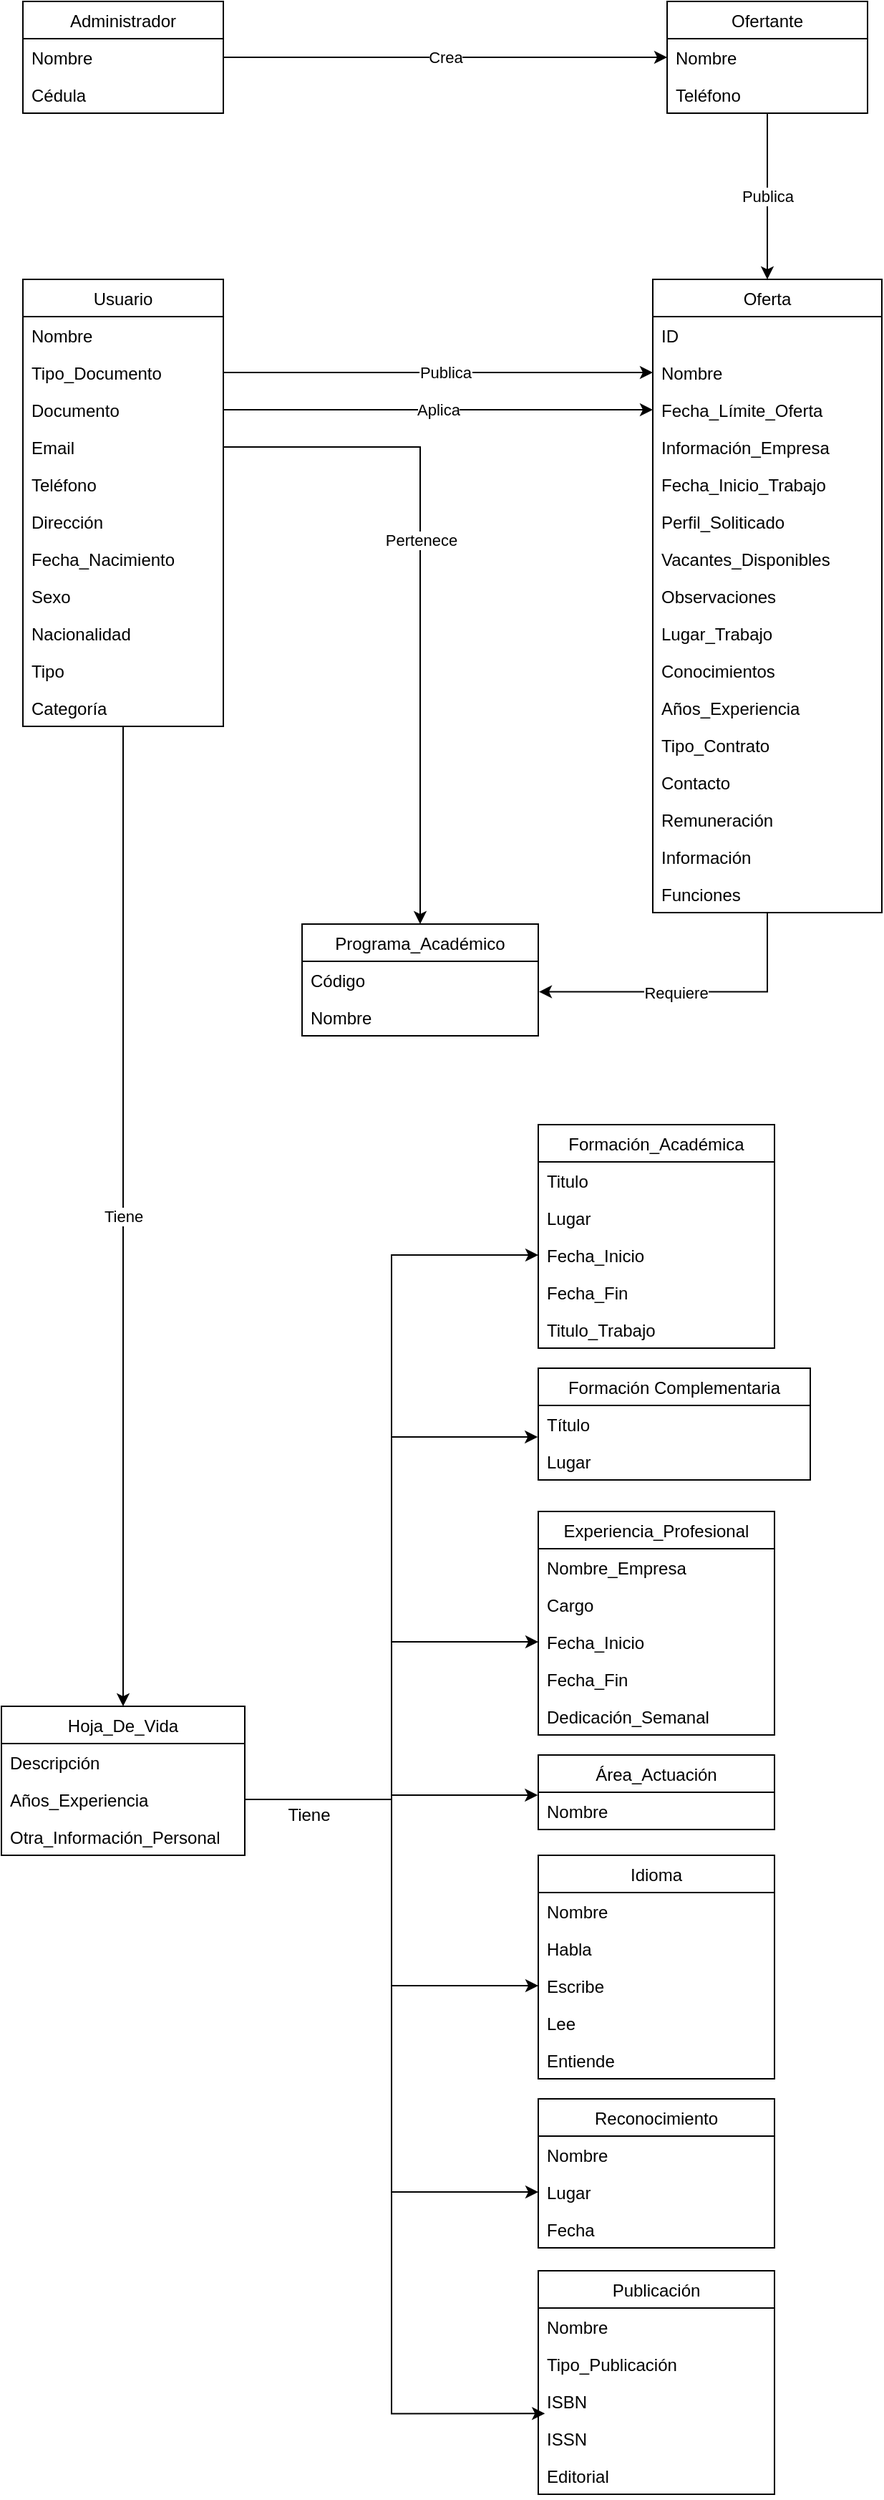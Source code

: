 <mxfile version="13.7.9" type="google"><diagram id="W8SUB6rRQYlRWRhU477n" name="Page-1"><mxGraphModel dx="1847" dy="752" grid="1" gridSize="10" guides="1" tooltips="1" connect="1" arrows="1" fold="1" page="1" pageScale="1" pageWidth="850" pageHeight="1100" math="0" shadow="0"><root><mxCell id="0"/><mxCell id="1" parent="0"/><mxCell id="_1MFrp4ON_jTiekB9Ncy-29" value="Publica" style="edgeStyle=orthogonalEdgeStyle;rounded=0;orthogonalLoop=1;jettySize=auto;html=1;" parent="1" source="_1MFrp4ON_jTiekB9Ncy-9" target="_1MFrp4ON_jTiekB9Ncy-22" edge="1"><mxGeometry relative="1" as="geometry"/></mxCell><mxCell id="_1MFrp4ON_jTiekB9Ncy-28" value="Crea" style="edgeStyle=orthogonalEdgeStyle;rounded=0;orthogonalLoop=1;jettySize=auto;html=1;exitX=1;exitY=0.5;exitDx=0;exitDy=0;entryX=0;entryY=0.5;entryDx=0;entryDy=0;" parent="1" source="_1MFrp4ON_jTiekB9Ncy-13" target="_1MFrp4ON_jTiekB9Ncy-10" edge="1"><mxGeometry relative="1" as="geometry"/></mxCell><mxCell id="_1MFrp4ON_jTiekB9Ncy-27" value="Aplica" style="edgeStyle=orthogonalEdgeStyle;rounded=0;orthogonalLoop=1;jettySize=auto;html=1;exitX=1;exitY=0.5;exitDx=0;exitDy=0;entryX=0;entryY=0.5;entryDx=0;entryDy=0;" parent="1" source="_1MFrp4ON_jTiekB9Ncy-4" target="_1MFrp4ON_jTiekB9Ncy-25" edge="1"><mxGeometry relative="1" as="geometry"/></mxCell><mxCell id="w2sR01yXSiwEqAuDn_Z_-28" style="edgeStyle=orthogonalEdgeStyle;rounded=0;orthogonalLoop=1;jettySize=auto;html=1;exitX=0.5;exitY=1;exitDx=0;exitDy=0;entryX=1.003;entryY=0.818;entryDx=0;entryDy=0;entryPerimeter=0;" parent="1" source="_1MFrp4ON_jTiekB9Ncy-22" target="w2sR01yXSiwEqAuDn_Z_-24" edge="1"><mxGeometry relative="1" as="geometry"/></mxCell><mxCell id="w2sR01yXSiwEqAuDn_Z_-32" value="Requiere" style="edgeLabel;html=1;align=center;verticalAlign=middle;resizable=0;points=[];" parent="w2sR01yXSiwEqAuDn_Z_-28" vertex="1" connectable="0"><mxGeometry x="0.118" relative="1" as="geometry"><mxPoint as="offset"/></mxGeometry></mxCell><mxCell id="_1MFrp4ON_jTiekB9Ncy-22" value="Oferta" style="swimlane;fontStyle=0;childLayout=stackLayout;horizontal=1;startSize=26;fillColor=none;horizontalStack=0;resizeParent=1;resizeParentMax=0;resizeLast=0;collapsible=1;marginBottom=0;" parent="1" vertex="1"><mxGeometry x="480" y="300" width="160" height="442" as="geometry"/></mxCell><mxCell id="_1MFrp4ON_jTiekB9Ncy-23" value="ID" style="text;strokeColor=none;fillColor=none;align=left;verticalAlign=top;spacingLeft=4;spacingRight=4;overflow=hidden;rotatable=0;points=[[0,0.5],[1,0.5]];portConstraint=eastwest;" parent="_1MFrp4ON_jTiekB9Ncy-22" vertex="1"><mxGeometry y="26" width="160" height="26" as="geometry"/></mxCell><mxCell id="_1MFrp4ON_jTiekB9Ncy-24" value="Nombre" style="text;strokeColor=none;fillColor=none;align=left;verticalAlign=top;spacingLeft=4;spacingRight=4;overflow=hidden;rotatable=0;points=[[0,0.5],[1,0.5]];portConstraint=eastwest;" parent="_1MFrp4ON_jTiekB9Ncy-22" vertex="1"><mxGeometry y="52" width="160" height="26" as="geometry"/></mxCell><mxCell id="_1MFrp4ON_jTiekB9Ncy-25" value="Fecha_Límite_Oferta" style="text;strokeColor=none;fillColor=none;align=left;verticalAlign=top;spacingLeft=4;spacingRight=4;overflow=hidden;rotatable=0;points=[[0,0.5],[1,0.5]];portConstraint=eastwest;" parent="_1MFrp4ON_jTiekB9Ncy-22" vertex="1"><mxGeometry y="78" width="160" height="26" as="geometry"/></mxCell><mxCell id="w2sR01yXSiwEqAuDn_Z_-7" value="Información_Empresa" style="text;strokeColor=none;fillColor=none;align=left;verticalAlign=top;spacingLeft=4;spacingRight=4;overflow=hidden;rotatable=0;points=[[0,0.5],[1,0.5]];portConstraint=eastwest;" parent="_1MFrp4ON_jTiekB9Ncy-22" vertex="1"><mxGeometry y="104" width="160" height="26" as="geometry"/></mxCell><mxCell id="w2sR01yXSiwEqAuDn_Z_-8" value="Fecha_Inicio_Trabajo" style="text;strokeColor=none;fillColor=none;align=left;verticalAlign=top;spacingLeft=4;spacingRight=4;overflow=hidden;rotatable=0;points=[[0,0.5],[1,0.5]];portConstraint=eastwest;" parent="_1MFrp4ON_jTiekB9Ncy-22" vertex="1"><mxGeometry y="130" width="160" height="26" as="geometry"/></mxCell><mxCell id="w2sR01yXSiwEqAuDn_Z_-9" value="Perfil_Soliticado" style="text;strokeColor=none;fillColor=none;align=left;verticalAlign=top;spacingLeft=4;spacingRight=4;overflow=hidden;rotatable=0;points=[[0,0.5],[1,0.5]];portConstraint=eastwest;" parent="_1MFrp4ON_jTiekB9Ncy-22" vertex="1"><mxGeometry y="156" width="160" height="26" as="geometry"/></mxCell><mxCell id="w2sR01yXSiwEqAuDn_Z_-10" value="Vacantes_Disponibles" style="text;strokeColor=none;fillColor=none;align=left;verticalAlign=top;spacingLeft=4;spacingRight=4;overflow=hidden;rotatable=0;points=[[0,0.5],[1,0.5]];portConstraint=eastwest;" parent="_1MFrp4ON_jTiekB9Ncy-22" vertex="1"><mxGeometry y="182" width="160" height="26" as="geometry"/></mxCell><mxCell id="w2sR01yXSiwEqAuDn_Z_-11" value="Observaciones" style="text;strokeColor=none;fillColor=none;align=left;verticalAlign=top;spacingLeft=4;spacingRight=4;overflow=hidden;rotatable=0;points=[[0,0.5],[1,0.5]];portConstraint=eastwest;" parent="_1MFrp4ON_jTiekB9Ncy-22" vertex="1"><mxGeometry y="208" width="160" height="26" as="geometry"/></mxCell><mxCell id="w2sR01yXSiwEqAuDn_Z_-12" value="Lugar_Trabajo" style="text;strokeColor=none;fillColor=none;align=left;verticalAlign=top;spacingLeft=4;spacingRight=4;overflow=hidden;rotatable=0;points=[[0,0.5],[1,0.5]];portConstraint=eastwest;" parent="_1MFrp4ON_jTiekB9Ncy-22" vertex="1"><mxGeometry y="234" width="160" height="26" as="geometry"/></mxCell><mxCell id="w2sR01yXSiwEqAuDn_Z_-13" value="Conocimientos" style="text;strokeColor=none;fillColor=none;align=left;verticalAlign=top;spacingLeft=4;spacingRight=4;overflow=hidden;rotatable=0;points=[[0,0.5],[1,0.5]];portConstraint=eastwest;" parent="_1MFrp4ON_jTiekB9Ncy-22" vertex="1"><mxGeometry y="260" width="160" height="26" as="geometry"/></mxCell><mxCell id="w2sR01yXSiwEqAuDn_Z_-14" value="Años_Experiencia" style="text;strokeColor=none;fillColor=none;align=left;verticalAlign=top;spacingLeft=4;spacingRight=4;overflow=hidden;rotatable=0;points=[[0,0.5],[1,0.5]];portConstraint=eastwest;" parent="_1MFrp4ON_jTiekB9Ncy-22" vertex="1"><mxGeometry y="286" width="160" height="26" as="geometry"/></mxCell><mxCell id="w2sR01yXSiwEqAuDn_Z_-15" value="Tipo_Contrato" style="text;strokeColor=none;fillColor=none;align=left;verticalAlign=top;spacingLeft=4;spacingRight=4;overflow=hidden;rotatable=0;points=[[0,0.5],[1,0.5]];portConstraint=eastwest;" parent="_1MFrp4ON_jTiekB9Ncy-22" vertex="1"><mxGeometry y="312" width="160" height="26" as="geometry"/></mxCell><mxCell id="w2sR01yXSiwEqAuDn_Z_-16" value="Contacto" style="text;strokeColor=none;fillColor=none;align=left;verticalAlign=top;spacingLeft=4;spacingRight=4;overflow=hidden;rotatable=0;points=[[0,0.5],[1,0.5]];portConstraint=eastwest;" parent="_1MFrp4ON_jTiekB9Ncy-22" vertex="1"><mxGeometry y="338" width="160" height="26" as="geometry"/></mxCell><mxCell id="w2sR01yXSiwEqAuDn_Z_-17" value="Remuneración" style="text;strokeColor=none;fillColor=none;align=left;verticalAlign=top;spacingLeft=4;spacingRight=4;overflow=hidden;rotatable=0;points=[[0,0.5],[1,0.5]];portConstraint=eastwest;" parent="_1MFrp4ON_jTiekB9Ncy-22" vertex="1"><mxGeometry y="364" width="160" height="26" as="geometry"/></mxCell><mxCell id="w2sR01yXSiwEqAuDn_Z_-30" value="Información" style="text;strokeColor=none;fillColor=none;align=left;verticalAlign=top;spacingLeft=4;spacingRight=4;overflow=hidden;rotatable=0;points=[[0,0.5],[1,0.5]];portConstraint=eastwest;" parent="_1MFrp4ON_jTiekB9Ncy-22" vertex="1"><mxGeometry y="390" width="160" height="26" as="geometry"/></mxCell><mxCell id="w2sR01yXSiwEqAuDn_Z_-31" value="Funciones" style="text;strokeColor=none;fillColor=none;align=left;verticalAlign=top;spacingLeft=4;spacingRight=4;overflow=hidden;rotatable=0;points=[[0,0.5],[1,0.5]];portConstraint=eastwest;" parent="_1MFrp4ON_jTiekB9Ncy-22" vertex="1"><mxGeometry y="416" width="160" height="26" as="geometry"/></mxCell><mxCell id="w2sR01yXSiwEqAuDn_Z_-27" style="edgeStyle=orthogonalEdgeStyle;rounded=0;orthogonalLoop=1;jettySize=auto;html=1;exitX=1;exitY=0.5;exitDx=0;exitDy=0;" parent="1" source="w2sR01yXSiwEqAuDn_Z_-1" target="w2sR01yXSiwEqAuDn_Z_-23" edge="1"><mxGeometry relative="1" as="geometry"/></mxCell><mxCell id="w2sR01yXSiwEqAuDn_Z_-29" value="Pertenece" style="edgeLabel;html=1;align=center;verticalAlign=middle;resizable=0;points=[];" parent="w2sR01yXSiwEqAuDn_Z_-27" vertex="1" connectable="0"><mxGeometry x="-0.394" y="-76" relative="1" as="geometry"><mxPoint x="76.03" y="60.18" as="offset"/></mxGeometry></mxCell><mxCell id="FNVbWmkA-5Mu5kTWv8xC-1" style="edgeStyle=orthogonalEdgeStyle;rounded=0;orthogonalLoop=1;jettySize=auto;html=1;exitX=1;exitY=0.5;exitDx=0;exitDy=0;entryX=0;entryY=0.5;entryDx=0;entryDy=0;" edge="1" parent="1" source="_1MFrp4ON_jTiekB9Ncy-3" target="_1MFrp4ON_jTiekB9Ncy-24"><mxGeometry relative="1" as="geometry"/></mxCell><mxCell id="FNVbWmkA-5Mu5kTWv8xC-2" value="Publica" style="edgeLabel;html=1;align=center;verticalAlign=middle;resizable=0;points=[];" vertex="1" connectable="0" parent="FNVbWmkA-5Mu5kTWv8xC-1"><mxGeometry x="0.142" y="1" relative="1" as="geometry"><mxPoint x="-17" y="1" as="offset"/></mxGeometry></mxCell><mxCell id="FNVbWmkA-5Mu5kTWv8xC-12" value="Tiene" style="edgeStyle=orthogonalEdgeStyle;rounded=0;orthogonalLoop=1;jettySize=auto;html=1;exitX=0.5;exitY=1;exitDx=0;exitDy=0;entryX=0.5;entryY=0;entryDx=0;entryDy=0;" edge="1" parent="1" source="_1MFrp4ON_jTiekB9Ncy-1" target="_1MFrp4ON_jTiekB9Ncy-17"><mxGeometry relative="1" as="geometry"/></mxCell><mxCell id="_1MFrp4ON_jTiekB9Ncy-1" value="Usuario" style="swimlane;fontStyle=0;childLayout=stackLayout;horizontal=1;startSize=26;fillColor=none;horizontalStack=0;resizeParent=1;resizeParentMax=0;resizeLast=0;collapsible=1;marginBottom=0;" parent="1" vertex="1"><mxGeometry x="40" y="300" width="140" height="312" as="geometry"/></mxCell><mxCell id="_1MFrp4ON_jTiekB9Ncy-2" value="Nombre" style="text;strokeColor=none;fillColor=none;align=left;verticalAlign=top;spacingLeft=4;spacingRight=4;overflow=hidden;rotatable=0;points=[[0,0.5],[1,0.5]];portConstraint=eastwest;" parent="_1MFrp4ON_jTiekB9Ncy-1" vertex="1"><mxGeometry y="26" width="140" height="26" as="geometry"/></mxCell><mxCell id="_1MFrp4ON_jTiekB9Ncy-3" value="Tipo_Documento" style="text;strokeColor=none;fillColor=none;align=left;verticalAlign=top;spacingLeft=4;spacingRight=4;overflow=hidden;rotatable=0;points=[[0,0.5],[1,0.5]];portConstraint=eastwest;" parent="_1MFrp4ON_jTiekB9Ncy-1" vertex="1"><mxGeometry y="52" width="140" height="26" as="geometry"/></mxCell><mxCell id="_1MFrp4ON_jTiekB9Ncy-4" value="Documento" style="text;strokeColor=none;fillColor=none;align=left;verticalAlign=top;spacingLeft=4;spacingRight=4;overflow=hidden;rotatable=0;points=[[0,0.5],[1,0.5]];portConstraint=eastwest;" parent="_1MFrp4ON_jTiekB9Ncy-1" vertex="1"><mxGeometry y="78" width="140" height="26" as="geometry"/></mxCell><mxCell id="w2sR01yXSiwEqAuDn_Z_-1" value="Email" style="text;strokeColor=none;fillColor=none;align=left;verticalAlign=top;spacingLeft=4;spacingRight=4;overflow=hidden;rotatable=0;points=[[0,0.5],[1,0.5]];portConstraint=eastwest;" parent="_1MFrp4ON_jTiekB9Ncy-1" vertex="1"><mxGeometry y="104" width="140" height="26" as="geometry"/></mxCell><mxCell id="w2sR01yXSiwEqAuDn_Z_-2" value="Teléfono" style="text;strokeColor=none;fillColor=none;align=left;verticalAlign=top;spacingLeft=4;spacingRight=4;overflow=hidden;rotatable=0;points=[[0,0.5],[1,0.5]];portConstraint=eastwest;" parent="_1MFrp4ON_jTiekB9Ncy-1" vertex="1"><mxGeometry y="130" width="140" height="26" as="geometry"/></mxCell><mxCell id="w2sR01yXSiwEqAuDn_Z_-3" value="Dirección" style="text;strokeColor=none;fillColor=none;align=left;verticalAlign=top;spacingLeft=4;spacingRight=4;overflow=hidden;rotatable=0;points=[[0,0.5],[1,0.5]];portConstraint=eastwest;" parent="_1MFrp4ON_jTiekB9Ncy-1" vertex="1"><mxGeometry y="156" width="140" height="26" as="geometry"/></mxCell><mxCell id="FNVbWmkA-5Mu5kTWv8xC-11" value="Fecha_Nacimiento" style="text;strokeColor=none;fillColor=none;align=left;verticalAlign=top;spacingLeft=4;spacingRight=4;overflow=hidden;rotatable=0;points=[[0,0.5],[1,0.5]];portConstraint=eastwest;" vertex="1" parent="_1MFrp4ON_jTiekB9Ncy-1"><mxGeometry y="182" width="140" height="26" as="geometry"/></mxCell><mxCell id="FNVbWmkA-5Mu5kTWv8xC-40" value="Sexo" style="text;strokeColor=none;fillColor=none;align=left;verticalAlign=top;spacingLeft=4;spacingRight=4;overflow=hidden;rotatable=0;points=[[0,0.5],[1,0.5]];portConstraint=eastwest;" vertex="1" parent="_1MFrp4ON_jTiekB9Ncy-1"><mxGeometry y="208" width="140" height="26" as="geometry"/></mxCell><mxCell id="FNVbWmkA-5Mu5kTWv8xC-41" value="Nacionalidad" style="text;strokeColor=none;fillColor=none;align=left;verticalAlign=top;spacingLeft=4;spacingRight=4;overflow=hidden;rotatable=0;points=[[0,0.5],[1,0.5]];portConstraint=eastwest;" vertex="1" parent="_1MFrp4ON_jTiekB9Ncy-1"><mxGeometry y="234" width="140" height="26" as="geometry"/></mxCell><mxCell id="FNVbWmkA-5Mu5kTWv8xC-13" value="Tipo" style="text;strokeColor=none;fillColor=none;align=left;verticalAlign=top;spacingLeft=4;spacingRight=4;overflow=hidden;rotatable=0;points=[[0,0.5],[1,0.5]];portConstraint=eastwest;" vertex="1" parent="_1MFrp4ON_jTiekB9Ncy-1"><mxGeometry y="260" width="140" height="26" as="geometry"/></mxCell><mxCell id="FNVbWmkA-5Mu5kTWv8xC-42" value="Categoría" style="text;strokeColor=none;fillColor=none;align=left;verticalAlign=top;spacingLeft=4;spacingRight=4;overflow=hidden;rotatable=0;points=[[0,0.5],[1,0.5]];portConstraint=eastwest;" vertex="1" parent="_1MFrp4ON_jTiekB9Ncy-1"><mxGeometry y="286" width="140" height="26" as="geometry"/></mxCell><mxCell id="_1MFrp4ON_jTiekB9Ncy-13" value="Administrador" style="swimlane;fontStyle=0;childLayout=stackLayout;horizontal=1;startSize=26;fillColor=none;horizontalStack=0;resizeParent=1;resizeParentMax=0;resizeLast=0;collapsible=1;marginBottom=0;" parent="1" vertex="1"><mxGeometry x="40" y="106" width="140" height="78" as="geometry"/></mxCell><mxCell id="_1MFrp4ON_jTiekB9Ncy-14" value="Nombre" style="text;strokeColor=none;fillColor=none;align=left;verticalAlign=top;spacingLeft=4;spacingRight=4;overflow=hidden;rotatable=0;points=[[0,0.5],[1,0.5]];portConstraint=eastwest;" parent="_1MFrp4ON_jTiekB9Ncy-13" vertex="1"><mxGeometry y="26" width="140" height="26" as="geometry"/></mxCell><mxCell id="_1MFrp4ON_jTiekB9Ncy-15" value="Cédula" style="text;strokeColor=none;fillColor=none;align=left;verticalAlign=top;spacingLeft=4;spacingRight=4;overflow=hidden;rotatable=0;points=[[0,0.5],[1,0.5]];portConstraint=eastwest;" parent="_1MFrp4ON_jTiekB9Ncy-13" vertex="1"><mxGeometry y="52" width="140" height="26" as="geometry"/></mxCell><mxCell id="_1MFrp4ON_jTiekB9Ncy-9" value="Ofertante" style="swimlane;fontStyle=0;childLayout=stackLayout;horizontal=1;startSize=26;fillColor=none;horizontalStack=0;resizeParent=1;resizeParentMax=0;resizeLast=0;collapsible=1;marginBottom=0;" parent="1" vertex="1"><mxGeometry x="490" y="106" width="140" height="78" as="geometry"/></mxCell><mxCell id="_1MFrp4ON_jTiekB9Ncy-10" value="Nombre" style="text;strokeColor=none;fillColor=none;align=left;verticalAlign=top;spacingLeft=4;spacingRight=4;overflow=hidden;rotatable=0;points=[[0,0.5],[1,0.5]];portConstraint=eastwest;" parent="_1MFrp4ON_jTiekB9Ncy-9" vertex="1"><mxGeometry y="26" width="140" height="26" as="geometry"/></mxCell><mxCell id="_1MFrp4ON_jTiekB9Ncy-11" value="Teléfono" style="text;strokeColor=none;fillColor=none;align=left;verticalAlign=top;spacingLeft=4;spacingRight=4;overflow=hidden;rotatable=0;points=[[0,0.5],[1,0.5]];portConstraint=eastwest;" parent="_1MFrp4ON_jTiekB9Ncy-9" vertex="1"><mxGeometry y="52" width="140" height="26" as="geometry"/></mxCell><mxCell id="FNVbWmkA-5Mu5kTWv8xC-37" value="Formación_Académica" style="swimlane;fontStyle=0;childLayout=stackLayout;horizontal=1;startSize=26;fillColor=none;horizontalStack=0;resizeParent=1;resizeParentMax=0;resizeLast=0;collapsible=1;marginBottom=0;" vertex="1" parent="1"><mxGeometry x="400" y="890" width="165" height="156" as="geometry"/></mxCell><mxCell id="FNVbWmkA-5Mu5kTWv8xC-38" value="Titulo" style="text;strokeColor=none;fillColor=none;align=left;verticalAlign=top;spacingLeft=4;spacingRight=4;overflow=hidden;rotatable=0;points=[[0,0.5],[1,0.5]];portConstraint=eastwest;" vertex="1" parent="FNVbWmkA-5Mu5kTWv8xC-37"><mxGeometry y="26" width="165" height="26" as="geometry"/></mxCell><mxCell id="FNVbWmkA-5Mu5kTWv8xC-39" value="Lugar" style="text;strokeColor=none;fillColor=none;align=left;verticalAlign=top;spacingLeft=4;spacingRight=4;overflow=hidden;rotatable=0;points=[[0,0.5],[1,0.5]];portConstraint=eastwest;" vertex="1" parent="FNVbWmkA-5Mu5kTWv8xC-37"><mxGeometry y="52" width="165" height="26" as="geometry"/></mxCell><mxCell id="FNVbWmkA-5Mu5kTWv8xC-43" value="Fecha_Inicio" style="text;strokeColor=none;fillColor=none;align=left;verticalAlign=top;spacingLeft=4;spacingRight=4;overflow=hidden;rotatable=0;points=[[0,0.5],[1,0.5]];portConstraint=eastwest;" vertex="1" parent="FNVbWmkA-5Mu5kTWv8xC-37"><mxGeometry y="78" width="165" height="26" as="geometry"/></mxCell><mxCell id="FNVbWmkA-5Mu5kTWv8xC-44" value="Fecha_Fin" style="text;strokeColor=none;fillColor=none;align=left;verticalAlign=top;spacingLeft=4;spacingRight=4;overflow=hidden;rotatable=0;points=[[0,0.5],[1,0.5]];portConstraint=eastwest;" vertex="1" parent="FNVbWmkA-5Mu5kTWv8xC-37"><mxGeometry y="104" width="165" height="26" as="geometry"/></mxCell><mxCell id="FNVbWmkA-5Mu5kTWv8xC-45" value="Titulo_Trabajo" style="text;strokeColor=none;fillColor=none;align=left;verticalAlign=top;spacingLeft=4;spacingRight=4;overflow=hidden;rotatable=0;points=[[0,0.5],[1,0.5]];portConstraint=eastwest;" vertex="1" parent="FNVbWmkA-5Mu5kTWv8xC-37"><mxGeometry y="130" width="165" height="26" as="geometry"/></mxCell><mxCell id="FNVbWmkA-5Mu5kTWv8xC-31" value="Formación Complementaria" style="swimlane;fontStyle=0;childLayout=stackLayout;horizontal=1;startSize=26;fillColor=none;horizontalStack=0;resizeParent=1;resizeParentMax=0;resizeLast=0;collapsible=1;marginBottom=0;" vertex="1" parent="1"><mxGeometry x="400" y="1060" width="190" height="78" as="geometry"/></mxCell><mxCell id="FNVbWmkA-5Mu5kTWv8xC-32" value="Título" style="text;strokeColor=none;fillColor=none;align=left;verticalAlign=top;spacingLeft=4;spacingRight=4;overflow=hidden;rotatable=0;points=[[0,0.5],[1,0.5]];portConstraint=eastwest;" vertex="1" parent="FNVbWmkA-5Mu5kTWv8xC-31"><mxGeometry y="26" width="190" height="26" as="geometry"/></mxCell><mxCell id="FNVbWmkA-5Mu5kTWv8xC-33" value="Lugar" style="text;strokeColor=none;fillColor=none;align=left;verticalAlign=top;spacingLeft=4;spacingRight=4;overflow=hidden;rotatable=0;points=[[0,0.5],[1,0.5]];portConstraint=eastwest;" vertex="1" parent="FNVbWmkA-5Mu5kTWv8xC-31"><mxGeometry y="52" width="190" height="26" as="geometry"/></mxCell><mxCell id="FNVbWmkA-5Mu5kTWv8xC-14" value="Experiencia_Profesional" style="swimlane;fontStyle=0;childLayout=stackLayout;horizontal=1;startSize=26;fillColor=none;horizontalStack=0;resizeParent=1;resizeParentMax=0;resizeLast=0;collapsible=1;marginBottom=0;" vertex="1" parent="1"><mxGeometry x="400" y="1160" width="165" height="156" as="geometry"/></mxCell><mxCell id="FNVbWmkA-5Mu5kTWv8xC-16" value="Nombre_Empresa" style="text;strokeColor=none;fillColor=none;align=left;verticalAlign=top;spacingLeft=4;spacingRight=4;overflow=hidden;rotatable=0;points=[[0,0.5],[1,0.5]];portConstraint=eastwest;" vertex="1" parent="FNVbWmkA-5Mu5kTWv8xC-14"><mxGeometry y="26" width="165" height="26" as="geometry"/></mxCell><mxCell id="FNVbWmkA-5Mu5kTWv8xC-17" value="Cargo" style="text;strokeColor=none;fillColor=none;align=left;verticalAlign=top;spacingLeft=4;spacingRight=4;overflow=hidden;rotatable=0;points=[[0,0.5],[1,0.5]];portConstraint=eastwest;" vertex="1" parent="FNVbWmkA-5Mu5kTWv8xC-14"><mxGeometry y="52" width="165" height="26" as="geometry"/></mxCell><mxCell id="FNVbWmkA-5Mu5kTWv8xC-46" value="Fecha_Inicio" style="text;strokeColor=none;fillColor=none;align=left;verticalAlign=top;spacingLeft=4;spacingRight=4;overflow=hidden;rotatable=0;points=[[0,0.5],[1,0.5]];portConstraint=eastwest;" vertex="1" parent="FNVbWmkA-5Mu5kTWv8xC-14"><mxGeometry y="78" width="165" height="26" as="geometry"/></mxCell><mxCell id="FNVbWmkA-5Mu5kTWv8xC-47" value="Fecha_Fin" style="text;strokeColor=none;fillColor=none;align=left;verticalAlign=top;spacingLeft=4;spacingRight=4;overflow=hidden;rotatable=0;points=[[0,0.5],[1,0.5]];portConstraint=eastwest;" vertex="1" parent="FNVbWmkA-5Mu5kTWv8xC-14"><mxGeometry y="104" width="165" height="26" as="geometry"/></mxCell><mxCell id="FNVbWmkA-5Mu5kTWv8xC-48" value="Dedicación_Semanal" style="text;strokeColor=none;fillColor=none;align=left;verticalAlign=top;spacingLeft=4;spacingRight=4;overflow=hidden;rotatable=0;points=[[0,0.5],[1,0.5]];portConstraint=eastwest;" vertex="1" parent="FNVbWmkA-5Mu5kTWv8xC-14"><mxGeometry y="130" width="165" height="26" as="geometry"/></mxCell><mxCell id="w2sR01yXSiwEqAuDn_Z_-23" value="Programa_Académico" style="swimlane;fontStyle=0;childLayout=stackLayout;horizontal=1;startSize=26;fillColor=none;horizontalStack=0;resizeParent=1;resizeParentMax=0;resizeLast=0;collapsible=1;marginBottom=0;" parent="1" vertex="1"><mxGeometry x="235" y="750" width="165" height="78" as="geometry"/></mxCell><mxCell id="w2sR01yXSiwEqAuDn_Z_-24" value="Código" style="text;strokeColor=none;fillColor=none;align=left;verticalAlign=top;spacingLeft=4;spacingRight=4;overflow=hidden;rotatable=0;points=[[0,0.5],[1,0.5]];portConstraint=eastwest;" parent="w2sR01yXSiwEqAuDn_Z_-23" vertex="1"><mxGeometry y="26" width="165" height="26" as="geometry"/></mxCell><mxCell id="w2sR01yXSiwEqAuDn_Z_-25" value="Nombre" style="text;strokeColor=none;fillColor=none;align=left;verticalAlign=top;spacingLeft=4;spacingRight=4;overflow=hidden;rotatable=0;points=[[0,0.5],[1,0.5]];portConstraint=eastwest;" parent="w2sR01yXSiwEqAuDn_Z_-23" vertex="1"><mxGeometry y="52" width="165" height="26" as="geometry"/></mxCell><mxCell id="FNVbWmkA-5Mu5kTWv8xC-18" value="Área_Actuación" style="swimlane;fontStyle=0;childLayout=stackLayout;horizontal=1;startSize=26;fillColor=none;horizontalStack=0;resizeParent=1;resizeParentMax=0;resizeLast=0;collapsible=1;marginBottom=0;" vertex="1" parent="1"><mxGeometry x="400" y="1330" width="165" height="52" as="geometry"/></mxCell><mxCell id="FNVbWmkA-5Mu5kTWv8xC-19" value="Nombre" style="text;strokeColor=none;fillColor=none;align=left;verticalAlign=top;spacingLeft=4;spacingRight=4;overflow=hidden;rotatable=0;points=[[0,0.5],[1,0.5]];portConstraint=eastwest;" vertex="1" parent="FNVbWmkA-5Mu5kTWv8xC-18"><mxGeometry y="26" width="165" height="26" as="geometry"/></mxCell><mxCell id="FNVbWmkA-5Mu5kTWv8xC-25" value="Idioma" style="swimlane;fontStyle=0;childLayout=stackLayout;horizontal=1;startSize=26;fillColor=none;horizontalStack=0;resizeParent=1;resizeParentMax=0;resizeLast=0;collapsible=1;marginBottom=0;" vertex="1" parent="1"><mxGeometry x="400" y="1400" width="165" height="156" as="geometry"/></mxCell><mxCell id="FNVbWmkA-5Mu5kTWv8xC-26" value="Nombre" style="text;strokeColor=none;fillColor=none;align=left;verticalAlign=top;spacingLeft=4;spacingRight=4;overflow=hidden;rotatable=0;points=[[0,0.5],[1,0.5]];portConstraint=eastwest;" vertex="1" parent="FNVbWmkA-5Mu5kTWv8xC-25"><mxGeometry y="26" width="165" height="26" as="geometry"/></mxCell><mxCell id="FNVbWmkA-5Mu5kTWv8xC-27" value="Habla" style="text;strokeColor=none;fillColor=none;align=left;verticalAlign=top;spacingLeft=4;spacingRight=4;overflow=hidden;rotatable=0;points=[[0,0.5],[1,0.5]];portConstraint=eastwest;" vertex="1" parent="FNVbWmkA-5Mu5kTWv8xC-25"><mxGeometry y="52" width="165" height="26" as="geometry"/></mxCell><mxCell id="FNVbWmkA-5Mu5kTWv8xC-28" value="Escribe" style="text;strokeColor=none;fillColor=none;align=left;verticalAlign=top;spacingLeft=4;spacingRight=4;overflow=hidden;rotatable=0;points=[[0,0.5],[1,0.5]];portConstraint=eastwest;" vertex="1" parent="FNVbWmkA-5Mu5kTWv8xC-25"><mxGeometry y="78" width="165" height="26" as="geometry"/></mxCell><mxCell id="FNVbWmkA-5Mu5kTWv8xC-29" value="Lee" style="text;strokeColor=none;fillColor=none;align=left;verticalAlign=top;spacingLeft=4;spacingRight=4;overflow=hidden;rotatable=0;points=[[0,0.5],[1,0.5]];portConstraint=eastwest;" vertex="1" parent="FNVbWmkA-5Mu5kTWv8xC-25"><mxGeometry y="104" width="165" height="26" as="geometry"/></mxCell><mxCell id="FNVbWmkA-5Mu5kTWv8xC-30" value="Entiende" style="text;strokeColor=none;fillColor=none;align=left;verticalAlign=top;spacingLeft=4;spacingRight=4;overflow=hidden;rotatable=0;points=[[0,0.5],[1,0.5]];portConstraint=eastwest;" vertex="1" parent="FNVbWmkA-5Mu5kTWv8xC-25"><mxGeometry y="130" width="165" height="26" as="geometry"/></mxCell><mxCell id="FNVbWmkA-5Mu5kTWv8xC-49" value="Reconocimiento" style="swimlane;fontStyle=0;childLayout=stackLayout;horizontal=1;startSize=26;fillColor=none;horizontalStack=0;resizeParent=1;resizeParentMax=0;resizeLast=0;collapsible=1;marginBottom=0;" vertex="1" parent="1"><mxGeometry x="400" y="1570" width="165" height="104" as="geometry"/></mxCell><mxCell id="FNVbWmkA-5Mu5kTWv8xC-50" value="Nombre" style="text;strokeColor=none;fillColor=none;align=left;verticalAlign=top;spacingLeft=4;spacingRight=4;overflow=hidden;rotatable=0;points=[[0,0.5],[1,0.5]];portConstraint=eastwest;" vertex="1" parent="FNVbWmkA-5Mu5kTWv8xC-49"><mxGeometry y="26" width="165" height="26" as="geometry"/></mxCell><mxCell id="FNVbWmkA-5Mu5kTWv8xC-51" value="Lugar" style="text;strokeColor=none;fillColor=none;align=left;verticalAlign=top;spacingLeft=4;spacingRight=4;overflow=hidden;rotatable=0;points=[[0,0.5],[1,0.5]];portConstraint=eastwest;" vertex="1" parent="FNVbWmkA-5Mu5kTWv8xC-49"><mxGeometry y="52" width="165" height="26" as="geometry"/></mxCell><mxCell id="FNVbWmkA-5Mu5kTWv8xC-52" value="Fecha" style="text;strokeColor=none;fillColor=none;align=left;verticalAlign=top;spacingLeft=4;spacingRight=4;overflow=hidden;rotatable=0;points=[[0,0.5],[1,0.5]];portConstraint=eastwest;" vertex="1" parent="FNVbWmkA-5Mu5kTWv8xC-49"><mxGeometry y="78" width="165" height="26" as="geometry"/></mxCell><mxCell id="_1MFrp4ON_jTiekB9Ncy-17" value="Hoja_De_Vida" style="swimlane;fontStyle=0;childLayout=stackLayout;horizontal=1;startSize=26;fillColor=none;horizontalStack=0;resizeParent=1;resizeParentMax=0;resizeLast=0;collapsible=1;marginBottom=0;" parent="1" vertex="1"><mxGeometry x="25" y="1296" width="170" height="104" as="geometry"/></mxCell><mxCell id="_1MFrp4ON_jTiekB9Ncy-18" value="Descripción" style="text;strokeColor=none;fillColor=none;align=left;verticalAlign=top;spacingLeft=4;spacingRight=4;overflow=hidden;rotatable=0;points=[[0,0.5],[1,0.5]];portConstraint=eastwest;" parent="_1MFrp4ON_jTiekB9Ncy-17" vertex="1"><mxGeometry y="26" width="170" height="26" as="geometry"/></mxCell><mxCell id="_1MFrp4ON_jTiekB9Ncy-19" value="Años_Experiencia&#xA;" style="text;strokeColor=none;fillColor=none;align=left;verticalAlign=top;spacingLeft=4;spacingRight=4;overflow=hidden;rotatable=0;points=[[0,0.5],[1,0.5]];portConstraint=eastwest;" parent="_1MFrp4ON_jTiekB9Ncy-17" vertex="1"><mxGeometry y="52" width="170" height="26" as="geometry"/></mxCell><mxCell id="_1MFrp4ON_jTiekB9Ncy-20" value="Otra_Información_Personal" style="text;strokeColor=none;fillColor=none;align=left;verticalAlign=top;spacingLeft=4;spacingRight=4;overflow=hidden;rotatable=0;points=[[0,0.5],[1,0.5]];portConstraint=eastwest;" parent="_1MFrp4ON_jTiekB9Ncy-17" vertex="1"><mxGeometry y="78" width="170" height="26" as="geometry"/></mxCell><mxCell id="FNVbWmkA-5Mu5kTWv8xC-21" value="Publicación" style="swimlane;fontStyle=0;childLayout=stackLayout;horizontal=1;startSize=26;fillColor=none;horizontalStack=0;resizeParent=1;resizeParentMax=0;resizeLast=0;collapsible=1;marginBottom=0;" vertex="1" parent="1"><mxGeometry x="400" y="1690" width="165" height="156" as="geometry"/></mxCell><mxCell id="FNVbWmkA-5Mu5kTWv8xC-22" value="Nombre" style="text;strokeColor=none;fillColor=none;align=left;verticalAlign=top;spacingLeft=4;spacingRight=4;overflow=hidden;rotatable=0;points=[[0,0.5],[1,0.5]];portConstraint=eastwest;" vertex="1" parent="FNVbWmkA-5Mu5kTWv8xC-21"><mxGeometry y="26" width="165" height="26" as="geometry"/></mxCell><mxCell id="FNVbWmkA-5Mu5kTWv8xC-58" value="Tipo_Publicación" style="text;strokeColor=none;fillColor=none;align=left;verticalAlign=top;spacingLeft=4;spacingRight=4;overflow=hidden;rotatable=0;points=[[0,0.5],[1,0.5]];portConstraint=eastwest;" vertex="1" parent="FNVbWmkA-5Mu5kTWv8xC-21"><mxGeometry y="52" width="165" height="26" as="geometry"/></mxCell><mxCell id="FNVbWmkA-5Mu5kTWv8xC-23" value="ISBN" style="text;strokeColor=none;fillColor=none;align=left;verticalAlign=top;spacingLeft=4;spacingRight=4;overflow=hidden;rotatable=0;points=[[0,0.5],[1,0.5]];portConstraint=eastwest;" vertex="1" parent="FNVbWmkA-5Mu5kTWv8xC-21"><mxGeometry y="78" width="165" height="26" as="geometry"/></mxCell><mxCell id="FNVbWmkA-5Mu5kTWv8xC-55" value="ISSN" style="text;strokeColor=none;fillColor=none;align=left;verticalAlign=top;spacingLeft=4;spacingRight=4;overflow=hidden;rotatable=0;points=[[0,0.5],[1,0.5]];portConstraint=eastwest;" vertex="1" parent="FNVbWmkA-5Mu5kTWv8xC-21"><mxGeometry y="104" width="165" height="26" as="geometry"/></mxCell><mxCell id="FNVbWmkA-5Mu5kTWv8xC-56" value="Editorial" style="text;strokeColor=none;fillColor=none;align=left;verticalAlign=top;spacingLeft=4;spacingRight=4;overflow=hidden;rotatable=0;points=[[0,0.5],[1,0.5]];portConstraint=eastwest;" vertex="1" parent="FNVbWmkA-5Mu5kTWv8xC-21"><mxGeometry y="130" width="165" height="26" as="geometry"/></mxCell><mxCell id="FNVbWmkA-5Mu5kTWv8xC-61" style="edgeStyle=orthogonalEdgeStyle;rounded=0;orthogonalLoop=1;jettySize=auto;html=1;exitX=1;exitY=0.5;exitDx=0;exitDy=0;entryX=0;entryY=0.5;entryDx=0;entryDy=0;" edge="1" parent="1" source="_1MFrp4ON_jTiekB9Ncy-19" target="FNVbWmkA-5Mu5kTWv8xC-43"><mxGeometry relative="1" as="geometry"/></mxCell><mxCell id="FNVbWmkA-5Mu5kTWv8xC-62" style="edgeStyle=orthogonalEdgeStyle;rounded=0;orthogonalLoop=1;jettySize=auto;html=1;exitX=1;exitY=0.5;exitDx=0;exitDy=0;entryX=-0.002;entryY=-0.154;entryDx=0;entryDy=0;entryPerimeter=0;" edge="1" parent="1" source="_1MFrp4ON_jTiekB9Ncy-19" target="FNVbWmkA-5Mu5kTWv8xC-33"><mxGeometry relative="1" as="geometry"/></mxCell><mxCell id="FNVbWmkA-5Mu5kTWv8xC-63" style="edgeStyle=orthogonalEdgeStyle;rounded=0;orthogonalLoop=1;jettySize=auto;html=1;exitX=1;exitY=0.5;exitDx=0;exitDy=0;entryX=0;entryY=0.5;entryDx=0;entryDy=0;" edge="1" parent="1" source="_1MFrp4ON_jTiekB9Ncy-19" target="FNVbWmkA-5Mu5kTWv8xC-46"><mxGeometry relative="1" as="geometry"/></mxCell><mxCell id="FNVbWmkA-5Mu5kTWv8xC-64" style="edgeStyle=orthogonalEdgeStyle;rounded=0;orthogonalLoop=1;jettySize=auto;html=1;exitX=1;exitY=0.5;exitDx=0;exitDy=0;entryX=-0.002;entryY=0.077;entryDx=0;entryDy=0;entryPerimeter=0;" edge="1" parent="1" source="_1MFrp4ON_jTiekB9Ncy-19" target="FNVbWmkA-5Mu5kTWv8xC-19"><mxGeometry relative="1" as="geometry"/></mxCell><mxCell id="FNVbWmkA-5Mu5kTWv8xC-65" style="edgeStyle=orthogonalEdgeStyle;rounded=0;orthogonalLoop=1;jettySize=auto;html=1;exitX=1;exitY=0.5;exitDx=0;exitDy=0;entryX=0;entryY=0.5;entryDx=0;entryDy=0;" edge="1" parent="1" source="_1MFrp4ON_jTiekB9Ncy-19" target="FNVbWmkA-5Mu5kTWv8xC-28"><mxGeometry relative="1" as="geometry"/></mxCell><mxCell id="FNVbWmkA-5Mu5kTWv8xC-66" style="edgeStyle=orthogonalEdgeStyle;rounded=0;orthogonalLoop=1;jettySize=auto;html=1;exitX=1;exitY=0.5;exitDx=0;exitDy=0;entryX=0;entryY=0.5;entryDx=0;entryDy=0;" edge="1" parent="1" source="_1MFrp4ON_jTiekB9Ncy-19" target="FNVbWmkA-5Mu5kTWv8xC-51"><mxGeometry relative="1" as="geometry"/></mxCell><mxCell id="FNVbWmkA-5Mu5kTWv8xC-67" style="edgeStyle=orthogonalEdgeStyle;rounded=0;orthogonalLoop=1;jettySize=auto;html=1;exitX=1;exitY=0.5;exitDx=0;exitDy=0;entryX=0.028;entryY=-0.167;entryDx=0;entryDy=0;entryPerimeter=0;" edge="1" parent="1" source="_1MFrp4ON_jTiekB9Ncy-19" target="FNVbWmkA-5Mu5kTWv8xC-55"><mxGeometry relative="1" as="geometry"/></mxCell><mxCell id="FNVbWmkA-5Mu5kTWv8xC-68" value="Tiene" style="text;html=1;strokeColor=none;fillColor=none;align=center;verticalAlign=middle;whiteSpace=wrap;rounded=0;" vertex="1" parent="1"><mxGeometry x="220" y="1362" width="40" height="20" as="geometry"/></mxCell></root></mxGraphModel></diagram></mxfile>
